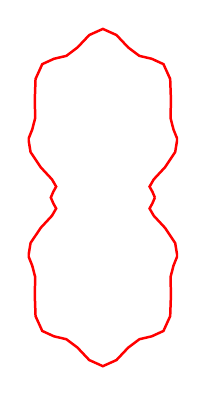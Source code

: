 \begin{tikzpicture}[scale=0.6]

\begin{axis}[
  xmin = -0.7,
  xmax = 0.7,
  ymin = -1.6,
  ymax = 1.6,
  scale only axis,
  axis equal image,
  hide axis,
  ]

\addplot [mark=none,red,line width=1.5] table{
4.845e-01 0.0e+00
4.616e-01 5.348e-02
4.348e-01 1.018e-01
4.736e-01 1.69e-01
5.786e-01 2.82e-01
6.732e-01 4.233e-01
6.932e-01 5.449e-01
6.573e-01 6.346e-01
6.299e-01 7.411e-01
6.338e-01 9.085e-01
6.268e-01 1.104e+00
5.643e-01 1.242e+00
4.551e-01 1.292e+00
3.4e-01 1.319e+00
2.363e-01 1.397e+00
1.267e-01 1.513e+00
8.171e-17 1.57e+00
-1.267e-01 1.513e+00
-2.363e-01 1.397e+00
-3.4e-01 1.319e+00
-4.551e-01 1.292e+00
-5.643e-01 1.242e+00
-6.268e-01 1.104e+00
-6.338e-01 9.085e-01
-6.299e-01 7.411e-01
-6.573e-01 6.346e-01
-6.932e-01 5.449e-01
-6.732e-01 4.233e-01
-5.786e-01 2.82e-01
-4.736e-01 1.69e-01
-4.348e-01 1.018e-01
-4.616e-01 5.348e-02
-4.845e-01 6.981e-17
-4.616e-01 -5.348e-02
-4.348e-01 -1.018e-01
-4.736e-01 -1.69e-01
-5.786e-01 -2.82e-01
-6.732e-01 -4.233e-01
-6.932e-01 -5.449e-01
-6.573e-01 -6.346e-01
-6.299e-01 -7.411e-01
-6.338e-01 -9.085e-01
-6.268e-01 -1.104e+00
-5.643e-01 -1.242e+00
-4.551e-01 -1.292e+00
-3.4e-01 -1.319e+00
-2.363e-01 -1.397e+00
-1.267e-01 -1.513e+00
-2.451e-16 -1.57e+00
1.267e-01 -1.513e+00
2.363e-01 -1.397e+00
3.4e-01 -1.319e+00
4.551e-01 -1.292e+00
5.643e-01 -1.242e+00
6.268e-01 -1.104e+00
6.338e-01 -9.085e-01
6.299e-01 -7.411e-01
6.573e-01 -6.346e-01
6.932e-01 -5.449e-01
6.732e-01 -4.233e-01
5.786e-01 -2.82e-01
4.736e-01 -1.69e-01
4.348e-01 -1.018e-01
4.616e-01 -5.348e-02
4.845e-01 0.0e+00
};

\end{axis}


\end{tikzpicture}

